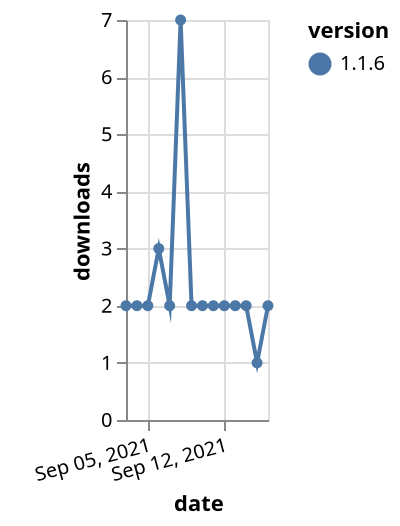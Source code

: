 {"$schema": "https://vega.github.io/schema/vega-lite/v5.json", "description": "A simple bar chart with embedded data.", "data": {"values": [{"date": "2021-09-03", "total": 4277, "delta": 2, "version": "1.1.6"}, {"date": "2021-09-04", "total": 4279, "delta": 2, "version": "1.1.6"}, {"date": "2021-09-05", "total": 4281, "delta": 2, "version": "1.1.6"}, {"date": "2021-09-06", "total": 4284, "delta": 3, "version": "1.1.6"}, {"date": "2021-09-07", "total": 4286, "delta": 2, "version": "1.1.6"}, {"date": "2021-09-08", "total": 4293, "delta": 7, "version": "1.1.6"}, {"date": "2021-09-09", "total": 4295, "delta": 2, "version": "1.1.6"}, {"date": "2021-09-10", "total": 4297, "delta": 2, "version": "1.1.6"}, {"date": "2021-09-11", "total": 4299, "delta": 2, "version": "1.1.6"}, {"date": "2021-09-12", "total": 4301, "delta": 2, "version": "1.1.6"}, {"date": "2021-09-13", "total": 4303, "delta": 2, "version": "1.1.6"}, {"date": "2021-09-14", "total": 4305, "delta": 2, "version": "1.1.6"}, {"date": "2021-09-15", "total": 4306, "delta": 1, "version": "1.1.6"}, {"date": "2021-09-16", "total": 4308, "delta": 2, "version": "1.1.6"}]}, "width": "container", "mark": {"type": "line", "point": {"filled": true}}, "encoding": {"x": {"field": "date", "type": "temporal", "timeUnit": "yearmonthdate", "title": "date", "axis": {"labelAngle": -15}}, "y": {"field": "delta", "type": "quantitative", "title": "downloads"}, "color": {"field": "version", "type": "nominal"}, "tooltip": {"field": "delta"}}}